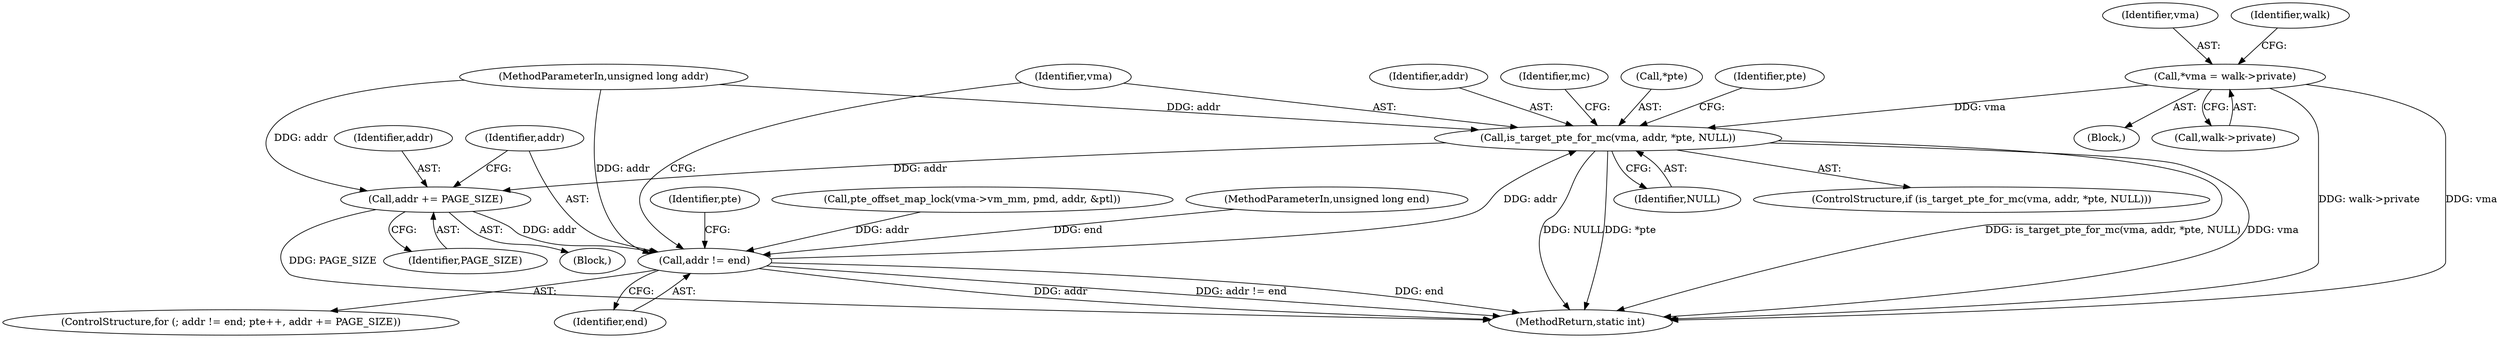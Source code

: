 digraph "0_linux_4a1d704194a441bf83c636004a479e01360ec850_4@pointer" {
"1000108" [label="(Call,*vma = walk->private)"];
"1000146" [label="(Call,is_target_pte_for_mc(vma, addr, *pte, NULL))"];
"1000142" [label="(Call,addr += PAGE_SIZE)"];
"1000136" [label="(Call,addr != end)"];
"1000135" [label="(ControlStructure,for (; addr != end; pte++, addr += PAGE_SIZE))"];
"1000138" [label="(Identifier,end)"];
"1000104" [label="(MethodParameterIn,unsigned long end)"];
"1000103" [label="(MethodParameterIn,unsigned long addr)"];
"1000158" [label="(Identifier,pte)"];
"1000146" [label="(Call,is_target_pte_for_mc(vma, addr, *pte, NULL))"];
"1000142" [label="(Call,addr += PAGE_SIZE)"];
"1000127" [label="(Call,pte_offset_map_lock(vma->vm_mm, pmd, addr, &ptl))"];
"1000108" [label="(Call,*vma = walk->private)"];
"1000148" [label="(Identifier,addr)"];
"1000109" [label="(Identifier,vma)"];
"1000136" [label="(Call,addr != end)"];
"1000143" [label="(Identifier,addr)"];
"1000154" [label="(Identifier,mc)"];
"1000149" [label="(Call,*pte)"];
"1000110" [label="(Call,walk->private)"];
"1000164" [label="(MethodReturn,static int)"];
"1000141" [label="(Identifier,pte)"];
"1000151" [label="(Identifier,NULL)"];
"1000147" [label="(Identifier,vma)"];
"1000145" [label="(ControlStructure,if (is_target_pte_for_mc(vma, addr, *pte, NULL)))"];
"1000139" [label="(Block,)"];
"1000106" [label="(Block,)"];
"1000144" [label="(Identifier,PAGE_SIZE)"];
"1000137" [label="(Identifier,addr)"];
"1000117" [label="(Identifier,walk)"];
"1000108" -> "1000106"  [label="AST: "];
"1000108" -> "1000110"  [label="CFG: "];
"1000109" -> "1000108"  [label="AST: "];
"1000110" -> "1000108"  [label="AST: "];
"1000117" -> "1000108"  [label="CFG: "];
"1000108" -> "1000164"  [label="DDG: walk->private"];
"1000108" -> "1000164"  [label="DDG: vma"];
"1000108" -> "1000146"  [label="DDG: vma"];
"1000146" -> "1000145"  [label="AST: "];
"1000146" -> "1000151"  [label="CFG: "];
"1000147" -> "1000146"  [label="AST: "];
"1000148" -> "1000146"  [label="AST: "];
"1000149" -> "1000146"  [label="AST: "];
"1000151" -> "1000146"  [label="AST: "];
"1000154" -> "1000146"  [label="CFG: "];
"1000141" -> "1000146"  [label="CFG: "];
"1000146" -> "1000164"  [label="DDG: NULL"];
"1000146" -> "1000164"  [label="DDG: *pte"];
"1000146" -> "1000164"  [label="DDG: is_target_pte_for_mc(vma, addr, *pte, NULL)"];
"1000146" -> "1000164"  [label="DDG: vma"];
"1000146" -> "1000142"  [label="DDG: addr"];
"1000136" -> "1000146"  [label="DDG: addr"];
"1000103" -> "1000146"  [label="DDG: addr"];
"1000142" -> "1000139"  [label="AST: "];
"1000142" -> "1000144"  [label="CFG: "];
"1000143" -> "1000142"  [label="AST: "];
"1000144" -> "1000142"  [label="AST: "];
"1000137" -> "1000142"  [label="CFG: "];
"1000142" -> "1000164"  [label="DDG: PAGE_SIZE"];
"1000142" -> "1000136"  [label="DDG: addr"];
"1000103" -> "1000142"  [label="DDG: addr"];
"1000136" -> "1000135"  [label="AST: "];
"1000136" -> "1000138"  [label="CFG: "];
"1000137" -> "1000136"  [label="AST: "];
"1000138" -> "1000136"  [label="AST: "];
"1000147" -> "1000136"  [label="CFG: "];
"1000158" -> "1000136"  [label="CFG: "];
"1000136" -> "1000164"  [label="DDG: addr != end"];
"1000136" -> "1000164"  [label="DDG: end"];
"1000136" -> "1000164"  [label="DDG: addr"];
"1000127" -> "1000136"  [label="DDG: addr"];
"1000103" -> "1000136"  [label="DDG: addr"];
"1000104" -> "1000136"  [label="DDG: end"];
}
